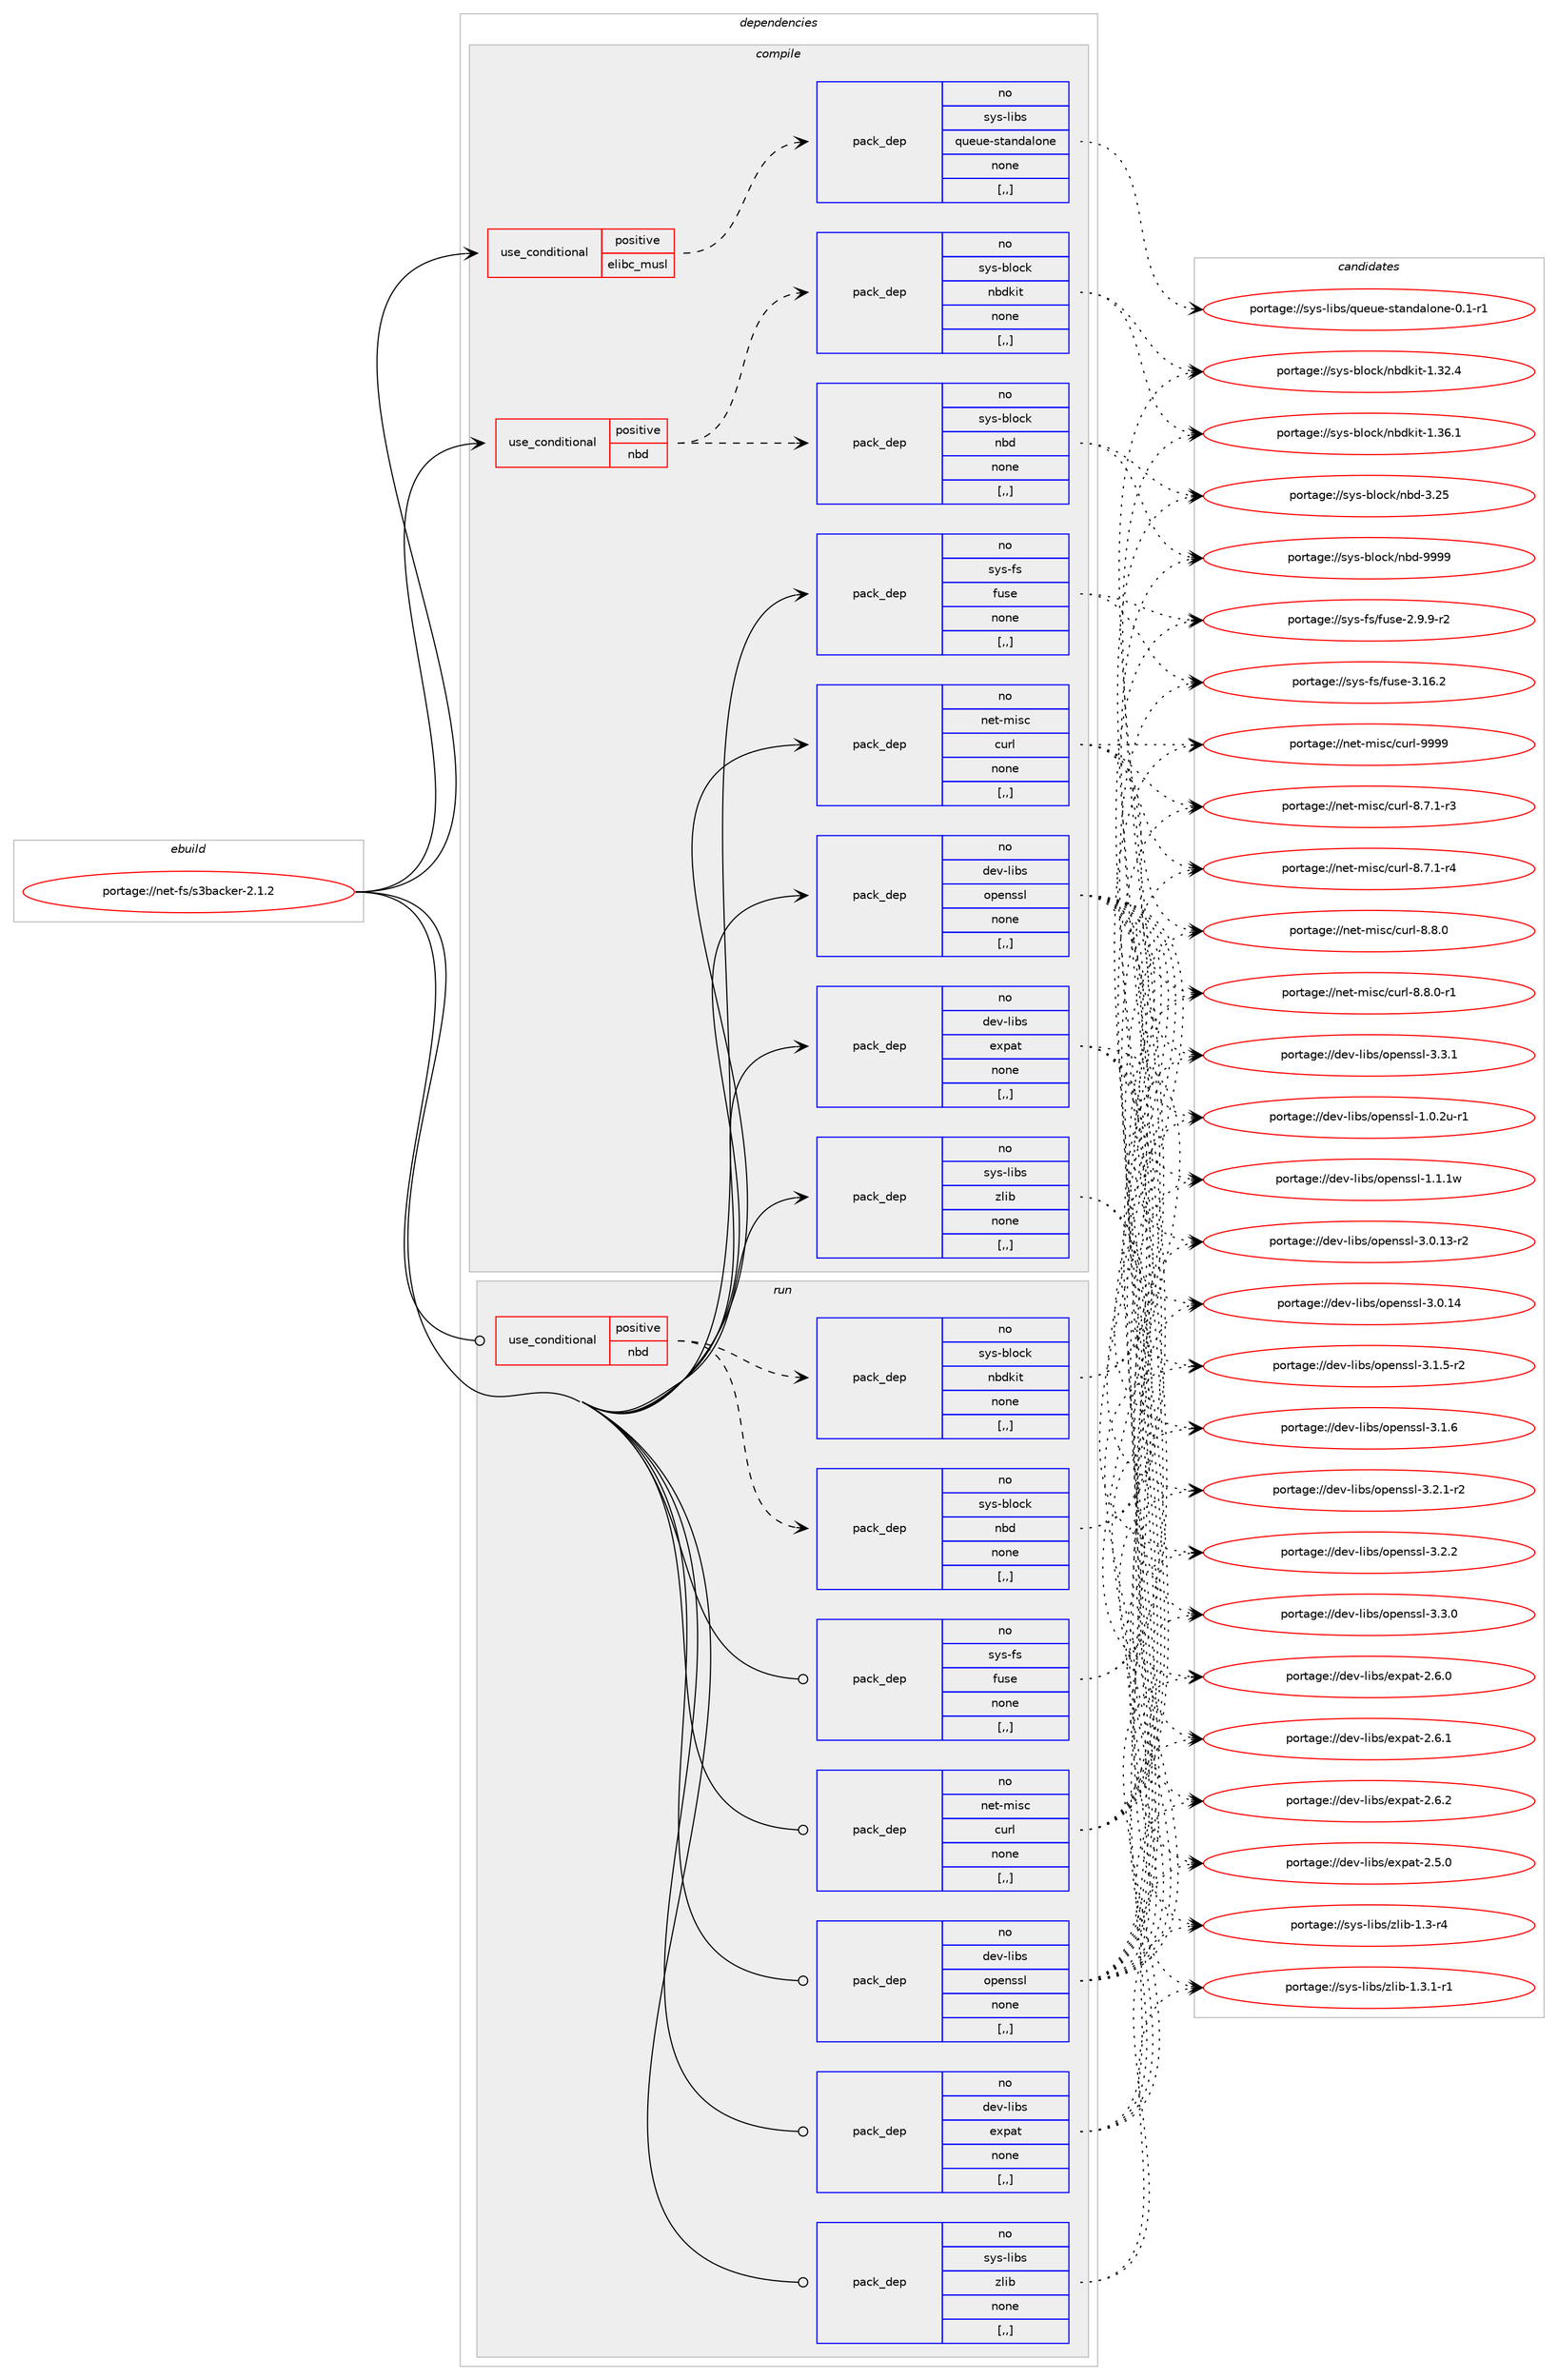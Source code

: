digraph prolog {

# *************
# Graph options
# *************

newrank=true;
concentrate=true;
compound=true;
graph [rankdir=LR,fontname=Helvetica,fontsize=10,ranksep=1.5];#, ranksep=2.5, nodesep=0.2];
edge  [arrowhead=vee];
node  [fontname=Helvetica,fontsize=10];

# **********
# The ebuild
# **********

subgraph cluster_leftcol {
color=gray;
rank=same;
label=<<i>ebuild</i>>;
id [label="portage://net-fs/s3backer-2.1.2", color=red, width=4, href="../net-fs/s3backer-2.1.2.svg"];
}

# ****************
# The dependencies
# ****************

subgraph cluster_midcol {
color=gray;
label=<<i>dependencies</i>>;
subgraph cluster_compile {
fillcolor="#eeeeee";
style=filled;
label=<<i>compile</i>>;
subgraph cond87936 {
dependency339161 [label=<<TABLE BORDER="0" CELLBORDER="1" CELLSPACING="0" CELLPADDING="4"><TR><TD ROWSPAN="3" CELLPADDING="10">use_conditional</TD></TR><TR><TD>positive</TD></TR><TR><TD>elibc_musl</TD></TR></TABLE>>, shape=none, color=red];
subgraph pack248686 {
dependency339162 [label=<<TABLE BORDER="0" CELLBORDER="1" CELLSPACING="0" CELLPADDING="4" WIDTH="220"><TR><TD ROWSPAN="6" CELLPADDING="30">pack_dep</TD></TR><TR><TD WIDTH="110">no</TD></TR><TR><TD>sys-libs</TD></TR><TR><TD>queue-standalone</TD></TR><TR><TD>none</TD></TR><TR><TD>[,,]</TD></TR></TABLE>>, shape=none, color=blue];
}
dependency339161:e -> dependency339162:w [weight=20,style="dashed",arrowhead="vee"];
}
id:e -> dependency339161:w [weight=20,style="solid",arrowhead="vee"];
subgraph cond87937 {
dependency339163 [label=<<TABLE BORDER="0" CELLBORDER="1" CELLSPACING="0" CELLPADDING="4"><TR><TD ROWSPAN="3" CELLPADDING="10">use_conditional</TD></TR><TR><TD>positive</TD></TR><TR><TD>nbd</TD></TR></TABLE>>, shape=none, color=red];
subgraph pack248687 {
dependency339164 [label=<<TABLE BORDER="0" CELLBORDER="1" CELLSPACING="0" CELLPADDING="4" WIDTH="220"><TR><TD ROWSPAN="6" CELLPADDING="30">pack_dep</TD></TR><TR><TD WIDTH="110">no</TD></TR><TR><TD>sys-block</TD></TR><TR><TD>nbd</TD></TR><TR><TD>none</TD></TR><TR><TD>[,,]</TD></TR></TABLE>>, shape=none, color=blue];
}
dependency339163:e -> dependency339164:w [weight=20,style="dashed",arrowhead="vee"];
subgraph pack248688 {
dependency339165 [label=<<TABLE BORDER="0" CELLBORDER="1" CELLSPACING="0" CELLPADDING="4" WIDTH="220"><TR><TD ROWSPAN="6" CELLPADDING="30">pack_dep</TD></TR><TR><TD WIDTH="110">no</TD></TR><TR><TD>sys-block</TD></TR><TR><TD>nbdkit</TD></TR><TR><TD>none</TD></TR><TR><TD>[,,]</TD></TR></TABLE>>, shape=none, color=blue];
}
dependency339163:e -> dependency339165:w [weight=20,style="dashed",arrowhead="vee"];
}
id:e -> dependency339163:w [weight=20,style="solid",arrowhead="vee"];
subgraph pack248689 {
dependency339166 [label=<<TABLE BORDER="0" CELLBORDER="1" CELLSPACING="0" CELLPADDING="4" WIDTH="220"><TR><TD ROWSPAN="6" CELLPADDING="30">pack_dep</TD></TR><TR><TD WIDTH="110">no</TD></TR><TR><TD>dev-libs</TD></TR><TR><TD>expat</TD></TR><TR><TD>none</TD></TR><TR><TD>[,,]</TD></TR></TABLE>>, shape=none, color=blue];
}
id:e -> dependency339166:w [weight=20,style="solid",arrowhead="vee"];
subgraph pack248690 {
dependency339167 [label=<<TABLE BORDER="0" CELLBORDER="1" CELLSPACING="0" CELLPADDING="4" WIDTH="220"><TR><TD ROWSPAN="6" CELLPADDING="30">pack_dep</TD></TR><TR><TD WIDTH="110">no</TD></TR><TR><TD>dev-libs</TD></TR><TR><TD>openssl</TD></TR><TR><TD>none</TD></TR><TR><TD>[,,]</TD></TR></TABLE>>, shape=none, color=blue];
}
id:e -> dependency339167:w [weight=20,style="solid",arrowhead="vee"];
subgraph pack248691 {
dependency339168 [label=<<TABLE BORDER="0" CELLBORDER="1" CELLSPACING="0" CELLPADDING="4" WIDTH="220"><TR><TD ROWSPAN="6" CELLPADDING="30">pack_dep</TD></TR><TR><TD WIDTH="110">no</TD></TR><TR><TD>net-misc</TD></TR><TR><TD>curl</TD></TR><TR><TD>none</TD></TR><TR><TD>[,,]</TD></TR></TABLE>>, shape=none, color=blue];
}
id:e -> dependency339168:w [weight=20,style="solid",arrowhead="vee"];
subgraph pack248692 {
dependency339169 [label=<<TABLE BORDER="0" CELLBORDER="1" CELLSPACING="0" CELLPADDING="4" WIDTH="220"><TR><TD ROWSPAN="6" CELLPADDING="30">pack_dep</TD></TR><TR><TD WIDTH="110">no</TD></TR><TR><TD>sys-fs</TD></TR><TR><TD>fuse</TD></TR><TR><TD>none</TD></TR><TR><TD>[,,]</TD></TR></TABLE>>, shape=none, color=blue];
}
id:e -> dependency339169:w [weight=20,style="solid",arrowhead="vee"];
subgraph pack248693 {
dependency339170 [label=<<TABLE BORDER="0" CELLBORDER="1" CELLSPACING="0" CELLPADDING="4" WIDTH="220"><TR><TD ROWSPAN="6" CELLPADDING="30">pack_dep</TD></TR><TR><TD WIDTH="110">no</TD></TR><TR><TD>sys-libs</TD></TR><TR><TD>zlib</TD></TR><TR><TD>none</TD></TR><TR><TD>[,,]</TD></TR></TABLE>>, shape=none, color=blue];
}
id:e -> dependency339170:w [weight=20,style="solid",arrowhead="vee"];
}
subgraph cluster_compileandrun {
fillcolor="#eeeeee";
style=filled;
label=<<i>compile and run</i>>;
}
subgraph cluster_run {
fillcolor="#eeeeee";
style=filled;
label=<<i>run</i>>;
subgraph cond87938 {
dependency339171 [label=<<TABLE BORDER="0" CELLBORDER="1" CELLSPACING="0" CELLPADDING="4"><TR><TD ROWSPAN="3" CELLPADDING="10">use_conditional</TD></TR><TR><TD>positive</TD></TR><TR><TD>nbd</TD></TR></TABLE>>, shape=none, color=red];
subgraph pack248694 {
dependency339172 [label=<<TABLE BORDER="0" CELLBORDER="1" CELLSPACING="0" CELLPADDING="4" WIDTH="220"><TR><TD ROWSPAN="6" CELLPADDING="30">pack_dep</TD></TR><TR><TD WIDTH="110">no</TD></TR><TR><TD>sys-block</TD></TR><TR><TD>nbd</TD></TR><TR><TD>none</TD></TR><TR><TD>[,,]</TD></TR></TABLE>>, shape=none, color=blue];
}
dependency339171:e -> dependency339172:w [weight=20,style="dashed",arrowhead="vee"];
subgraph pack248695 {
dependency339173 [label=<<TABLE BORDER="0" CELLBORDER="1" CELLSPACING="0" CELLPADDING="4" WIDTH="220"><TR><TD ROWSPAN="6" CELLPADDING="30">pack_dep</TD></TR><TR><TD WIDTH="110">no</TD></TR><TR><TD>sys-block</TD></TR><TR><TD>nbdkit</TD></TR><TR><TD>none</TD></TR><TR><TD>[,,]</TD></TR></TABLE>>, shape=none, color=blue];
}
dependency339171:e -> dependency339173:w [weight=20,style="dashed",arrowhead="vee"];
}
id:e -> dependency339171:w [weight=20,style="solid",arrowhead="odot"];
subgraph pack248696 {
dependency339174 [label=<<TABLE BORDER="0" CELLBORDER="1" CELLSPACING="0" CELLPADDING="4" WIDTH="220"><TR><TD ROWSPAN="6" CELLPADDING="30">pack_dep</TD></TR><TR><TD WIDTH="110">no</TD></TR><TR><TD>dev-libs</TD></TR><TR><TD>expat</TD></TR><TR><TD>none</TD></TR><TR><TD>[,,]</TD></TR></TABLE>>, shape=none, color=blue];
}
id:e -> dependency339174:w [weight=20,style="solid",arrowhead="odot"];
subgraph pack248697 {
dependency339175 [label=<<TABLE BORDER="0" CELLBORDER="1" CELLSPACING="0" CELLPADDING="4" WIDTH="220"><TR><TD ROWSPAN="6" CELLPADDING="30">pack_dep</TD></TR><TR><TD WIDTH="110">no</TD></TR><TR><TD>dev-libs</TD></TR><TR><TD>openssl</TD></TR><TR><TD>none</TD></TR><TR><TD>[,,]</TD></TR></TABLE>>, shape=none, color=blue];
}
id:e -> dependency339175:w [weight=20,style="solid",arrowhead="odot"];
subgraph pack248698 {
dependency339176 [label=<<TABLE BORDER="0" CELLBORDER="1" CELLSPACING="0" CELLPADDING="4" WIDTH="220"><TR><TD ROWSPAN="6" CELLPADDING="30">pack_dep</TD></TR><TR><TD WIDTH="110">no</TD></TR><TR><TD>net-misc</TD></TR><TR><TD>curl</TD></TR><TR><TD>none</TD></TR><TR><TD>[,,]</TD></TR></TABLE>>, shape=none, color=blue];
}
id:e -> dependency339176:w [weight=20,style="solid",arrowhead="odot"];
subgraph pack248699 {
dependency339177 [label=<<TABLE BORDER="0" CELLBORDER="1" CELLSPACING="0" CELLPADDING="4" WIDTH="220"><TR><TD ROWSPAN="6" CELLPADDING="30">pack_dep</TD></TR><TR><TD WIDTH="110">no</TD></TR><TR><TD>sys-fs</TD></TR><TR><TD>fuse</TD></TR><TR><TD>none</TD></TR><TR><TD>[,,]</TD></TR></TABLE>>, shape=none, color=blue];
}
id:e -> dependency339177:w [weight=20,style="solid",arrowhead="odot"];
subgraph pack248700 {
dependency339178 [label=<<TABLE BORDER="0" CELLBORDER="1" CELLSPACING="0" CELLPADDING="4" WIDTH="220"><TR><TD ROWSPAN="6" CELLPADDING="30">pack_dep</TD></TR><TR><TD WIDTH="110">no</TD></TR><TR><TD>sys-libs</TD></TR><TR><TD>zlib</TD></TR><TR><TD>none</TD></TR><TR><TD>[,,]</TD></TR></TABLE>>, shape=none, color=blue];
}
id:e -> dependency339178:w [weight=20,style="solid",arrowhead="odot"];
}
}

# **************
# The candidates
# **************

subgraph cluster_choices {
rank=same;
color=gray;
label=<<i>candidates</i>>;

subgraph choice248686 {
color=black;
nodesep=1;
choice115121115451081059811547113117101117101451151169711010097108111110101454846494511449 [label="portage://sys-libs/queue-standalone-0.1-r1", color=red, width=4,href="../sys-libs/queue-standalone-0.1-r1.svg"];
dependency339162:e -> choice115121115451081059811547113117101117101451151169711010097108111110101454846494511449:w [style=dotted,weight="100"];
}
subgraph choice248687 {
color=black;
nodesep=1;
choice11512111545981081119910747110981004551465053 [label="portage://sys-block/nbd-3.25", color=red, width=4,href="../sys-block/nbd-3.25.svg"];
choice11512111545981081119910747110981004557575757 [label="portage://sys-block/nbd-9999", color=red, width=4,href="../sys-block/nbd-9999.svg"];
dependency339164:e -> choice11512111545981081119910747110981004551465053:w [style=dotted,weight="100"];
dependency339164:e -> choice11512111545981081119910747110981004557575757:w [style=dotted,weight="100"];
}
subgraph choice248688 {
color=black;
nodesep=1;
choice115121115459810811199107471109810010710511645494651504652 [label="portage://sys-block/nbdkit-1.32.4", color=red, width=4,href="../sys-block/nbdkit-1.32.4.svg"];
choice115121115459810811199107471109810010710511645494651544649 [label="portage://sys-block/nbdkit-1.36.1", color=red, width=4,href="../sys-block/nbdkit-1.36.1.svg"];
dependency339165:e -> choice115121115459810811199107471109810010710511645494651504652:w [style=dotted,weight="100"];
dependency339165:e -> choice115121115459810811199107471109810010710511645494651544649:w [style=dotted,weight="100"];
}
subgraph choice248689 {
color=black;
nodesep=1;
choice10010111845108105981154710112011297116455046534648 [label="portage://dev-libs/expat-2.5.0", color=red, width=4,href="../dev-libs/expat-2.5.0.svg"];
choice10010111845108105981154710112011297116455046544648 [label="portage://dev-libs/expat-2.6.0", color=red, width=4,href="../dev-libs/expat-2.6.0.svg"];
choice10010111845108105981154710112011297116455046544649 [label="portage://dev-libs/expat-2.6.1", color=red, width=4,href="../dev-libs/expat-2.6.1.svg"];
choice10010111845108105981154710112011297116455046544650 [label="portage://dev-libs/expat-2.6.2", color=red, width=4,href="../dev-libs/expat-2.6.2.svg"];
dependency339166:e -> choice10010111845108105981154710112011297116455046534648:w [style=dotted,weight="100"];
dependency339166:e -> choice10010111845108105981154710112011297116455046544648:w [style=dotted,weight="100"];
dependency339166:e -> choice10010111845108105981154710112011297116455046544649:w [style=dotted,weight="100"];
dependency339166:e -> choice10010111845108105981154710112011297116455046544650:w [style=dotted,weight="100"];
}
subgraph choice248690 {
color=black;
nodesep=1;
choice1001011184510810598115471111121011101151151084549464846501174511449 [label="portage://dev-libs/openssl-1.0.2u-r1", color=red, width=4,href="../dev-libs/openssl-1.0.2u-r1.svg"];
choice100101118451081059811547111112101110115115108454946494649119 [label="portage://dev-libs/openssl-1.1.1w", color=red, width=4,href="../dev-libs/openssl-1.1.1w.svg"];
choice100101118451081059811547111112101110115115108455146484649514511450 [label="portage://dev-libs/openssl-3.0.13-r2", color=red, width=4,href="../dev-libs/openssl-3.0.13-r2.svg"];
choice10010111845108105981154711111210111011511510845514648464952 [label="portage://dev-libs/openssl-3.0.14", color=red, width=4,href="../dev-libs/openssl-3.0.14.svg"];
choice1001011184510810598115471111121011101151151084551464946534511450 [label="portage://dev-libs/openssl-3.1.5-r2", color=red, width=4,href="../dev-libs/openssl-3.1.5-r2.svg"];
choice100101118451081059811547111112101110115115108455146494654 [label="portage://dev-libs/openssl-3.1.6", color=red, width=4,href="../dev-libs/openssl-3.1.6.svg"];
choice1001011184510810598115471111121011101151151084551465046494511450 [label="portage://dev-libs/openssl-3.2.1-r2", color=red, width=4,href="../dev-libs/openssl-3.2.1-r2.svg"];
choice100101118451081059811547111112101110115115108455146504650 [label="portage://dev-libs/openssl-3.2.2", color=red, width=4,href="../dev-libs/openssl-3.2.2.svg"];
choice100101118451081059811547111112101110115115108455146514648 [label="portage://dev-libs/openssl-3.3.0", color=red, width=4,href="../dev-libs/openssl-3.3.0.svg"];
choice100101118451081059811547111112101110115115108455146514649 [label="portage://dev-libs/openssl-3.3.1", color=red, width=4,href="../dev-libs/openssl-3.3.1.svg"];
dependency339167:e -> choice1001011184510810598115471111121011101151151084549464846501174511449:w [style=dotted,weight="100"];
dependency339167:e -> choice100101118451081059811547111112101110115115108454946494649119:w [style=dotted,weight="100"];
dependency339167:e -> choice100101118451081059811547111112101110115115108455146484649514511450:w [style=dotted,weight="100"];
dependency339167:e -> choice10010111845108105981154711111210111011511510845514648464952:w [style=dotted,weight="100"];
dependency339167:e -> choice1001011184510810598115471111121011101151151084551464946534511450:w [style=dotted,weight="100"];
dependency339167:e -> choice100101118451081059811547111112101110115115108455146494654:w [style=dotted,weight="100"];
dependency339167:e -> choice1001011184510810598115471111121011101151151084551465046494511450:w [style=dotted,weight="100"];
dependency339167:e -> choice100101118451081059811547111112101110115115108455146504650:w [style=dotted,weight="100"];
dependency339167:e -> choice100101118451081059811547111112101110115115108455146514648:w [style=dotted,weight="100"];
dependency339167:e -> choice100101118451081059811547111112101110115115108455146514649:w [style=dotted,weight="100"];
}
subgraph choice248691 {
color=black;
nodesep=1;
choice110101116451091051159947991171141084556465546494511451 [label="portage://net-misc/curl-8.7.1-r3", color=red, width=4,href="../net-misc/curl-8.7.1-r3.svg"];
choice110101116451091051159947991171141084556465546494511452 [label="portage://net-misc/curl-8.7.1-r4", color=red, width=4,href="../net-misc/curl-8.7.1-r4.svg"];
choice11010111645109105115994799117114108455646564648 [label="portage://net-misc/curl-8.8.0", color=red, width=4,href="../net-misc/curl-8.8.0.svg"];
choice110101116451091051159947991171141084556465646484511449 [label="portage://net-misc/curl-8.8.0-r1", color=red, width=4,href="../net-misc/curl-8.8.0-r1.svg"];
choice110101116451091051159947991171141084557575757 [label="portage://net-misc/curl-9999", color=red, width=4,href="../net-misc/curl-9999.svg"];
dependency339168:e -> choice110101116451091051159947991171141084556465546494511451:w [style=dotted,weight="100"];
dependency339168:e -> choice110101116451091051159947991171141084556465546494511452:w [style=dotted,weight="100"];
dependency339168:e -> choice11010111645109105115994799117114108455646564648:w [style=dotted,weight="100"];
dependency339168:e -> choice110101116451091051159947991171141084556465646484511449:w [style=dotted,weight="100"];
dependency339168:e -> choice110101116451091051159947991171141084557575757:w [style=dotted,weight="100"];
}
subgraph choice248692 {
color=black;
nodesep=1;
choice11512111545102115471021171151014550465746574511450 [label="portage://sys-fs/fuse-2.9.9-r2", color=red, width=4,href="../sys-fs/fuse-2.9.9-r2.svg"];
choice115121115451021154710211711510145514649544650 [label="portage://sys-fs/fuse-3.16.2", color=red, width=4,href="../sys-fs/fuse-3.16.2.svg"];
dependency339169:e -> choice11512111545102115471021171151014550465746574511450:w [style=dotted,weight="100"];
dependency339169:e -> choice115121115451021154710211711510145514649544650:w [style=dotted,weight="100"];
}
subgraph choice248693 {
color=black;
nodesep=1;
choice11512111545108105981154712210810598454946514511452 [label="portage://sys-libs/zlib-1.3-r4", color=red, width=4,href="../sys-libs/zlib-1.3-r4.svg"];
choice115121115451081059811547122108105984549465146494511449 [label="portage://sys-libs/zlib-1.3.1-r1", color=red, width=4,href="../sys-libs/zlib-1.3.1-r1.svg"];
dependency339170:e -> choice11512111545108105981154712210810598454946514511452:w [style=dotted,weight="100"];
dependency339170:e -> choice115121115451081059811547122108105984549465146494511449:w [style=dotted,weight="100"];
}
subgraph choice248694 {
color=black;
nodesep=1;
choice11512111545981081119910747110981004551465053 [label="portage://sys-block/nbd-3.25", color=red, width=4,href="../sys-block/nbd-3.25.svg"];
choice11512111545981081119910747110981004557575757 [label="portage://sys-block/nbd-9999", color=red, width=4,href="../sys-block/nbd-9999.svg"];
dependency339172:e -> choice11512111545981081119910747110981004551465053:w [style=dotted,weight="100"];
dependency339172:e -> choice11512111545981081119910747110981004557575757:w [style=dotted,weight="100"];
}
subgraph choice248695 {
color=black;
nodesep=1;
choice115121115459810811199107471109810010710511645494651504652 [label="portage://sys-block/nbdkit-1.32.4", color=red, width=4,href="../sys-block/nbdkit-1.32.4.svg"];
choice115121115459810811199107471109810010710511645494651544649 [label="portage://sys-block/nbdkit-1.36.1", color=red, width=4,href="../sys-block/nbdkit-1.36.1.svg"];
dependency339173:e -> choice115121115459810811199107471109810010710511645494651504652:w [style=dotted,weight="100"];
dependency339173:e -> choice115121115459810811199107471109810010710511645494651544649:w [style=dotted,weight="100"];
}
subgraph choice248696 {
color=black;
nodesep=1;
choice10010111845108105981154710112011297116455046534648 [label="portage://dev-libs/expat-2.5.0", color=red, width=4,href="../dev-libs/expat-2.5.0.svg"];
choice10010111845108105981154710112011297116455046544648 [label="portage://dev-libs/expat-2.6.0", color=red, width=4,href="../dev-libs/expat-2.6.0.svg"];
choice10010111845108105981154710112011297116455046544649 [label="portage://dev-libs/expat-2.6.1", color=red, width=4,href="../dev-libs/expat-2.6.1.svg"];
choice10010111845108105981154710112011297116455046544650 [label="portage://dev-libs/expat-2.6.2", color=red, width=4,href="../dev-libs/expat-2.6.2.svg"];
dependency339174:e -> choice10010111845108105981154710112011297116455046534648:w [style=dotted,weight="100"];
dependency339174:e -> choice10010111845108105981154710112011297116455046544648:w [style=dotted,weight="100"];
dependency339174:e -> choice10010111845108105981154710112011297116455046544649:w [style=dotted,weight="100"];
dependency339174:e -> choice10010111845108105981154710112011297116455046544650:w [style=dotted,weight="100"];
}
subgraph choice248697 {
color=black;
nodesep=1;
choice1001011184510810598115471111121011101151151084549464846501174511449 [label="portage://dev-libs/openssl-1.0.2u-r1", color=red, width=4,href="../dev-libs/openssl-1.0.2u-r1.svg"];
choice100101118451081059811547111112101110115115108454946494649119 [label="portage://dev-libs/openssl-1.1.1w", color=red, width=4,href="../dev-libs/openssl-1.1.1w.svg"];
choice100101118451081059811547111112101110115115108455146484649514511450 [label="portage://dev-libs/openssl-3.0.13-r2", color=red, width=4,href="../dev-libs/openssl-3.0.13-r2.svg"];
choice10010111845108105981154711111210111011511510845514648464952 [label="portage://dev-libs/openssl-3.0.14", color=red, width=4,href="../dev-libs/openssl-3.0.14.svg"];
choice1001011184510810598115471111121011101151151084551464946534511450 [label="portage://dev-libs/openssl-3.1.5-r2", color=red, width=4,href="../dev-libs/openssl-3.1.5-r2.svg"];
choice100101118451081059811547111112101110115115108455146494654 [label="portage://dev-libs/openssl-3.1.6", color=red, width=4,href="../dev-libs/openssl-3.1.6.svg"];
choice1001011184510810598115471111121011101151151084551465046494511450 [label="portage://dev-libs/openssl-3.2.1-r2", color=red, width=4,href="../dev-libs/openssl-3.2.1-r2.svg"];
choice100101118451081059811547111112101110115115108455146504650 [label="portage://dev-libs/openssl-3.2.2", color=red, width=4,href="../dev-libs/openssl-3.2.2.svg"];
choice100101118451081059811547111112101110115115108455146514648 [label="portage://dev-libs/openssl-3.3.0", color=red, width=4,href="../dev-libs/openssl-3.3.0.svg"];
choice100101118451081059811547111112101110115115108455146514649 [label="portage://dev-libs/openssl-3.3.1", color=red, width=4,href="../dev-libs/openssl-3.3.1.svg"];
dependency339175:e -> choice1001011184510810598115471111121011101151151084549464846501174511449:w [style=dotted,weight="100"];
dependency339175:e -> choice100101118451081059811547111112101110115115108454946494649119:w [style=dotted,weight="100"];
dependency339175:e -> choice100101118451081059811547111112101110115115108455146484649514511450:w [style=dotted,weight="100"];
dependency339175:e -> choice10010111845108105981154711111210111011511510845514648464952:w [style=dotted,weight="100"];
dependency339175:e -> choice1001011184510810598115471111121011101151151084551464946534511450:w [style=dotted,weight="100"];
dependency339175:e -> choice100101118451081059811547111112101110115115108455146494654:w [style=dotted,weight="100"];
dependency339175:e -> choice1001011184510810598115471111121011101151151084551465046494511450:w [style=dotted,weight="100"];
dependency339175:e -> choice100101118451081059811547111112101110115115108455146504650:w [style=dotted,weight="100"];
dependency339175:e -> choice100101118451081059811547111112101110115115108455146514648:w [style=dotted,weight="100"];
dependency339175:e -> choice100101118451081059811547111112101110115115108455146514649:w [style=dotted,weight="100"];
}
subgraph choice248698 {
color=black;
nodesep=1;
choice110101116451091051159947991171141084556465546494511451 [label="portage://net-misc/curl-8.7.1-r3", color=red, width=4,href="../net-misc/curl-8.7.1-r3.svg"];
choice110101116451091051159947991171141084556465546494511452 [label="portage://net-misc/curl-8.7.1-r4", color=red, width=4,href="../net-misc/curl-8.7.1-r4.svg"];
choice11010111645109105115994799117114108455646564648 [label="portage://net-misc/curl-8.8.0", color=red, width=4,href="../net-misc/curl-8.8.0.svg"];
choice110101116451091051159947991171141084556465646484511449 [label="portage://net-misc/curl-8.8.0-r1", color=red, width=4,href="../net-misc/curl-8.8.0-r1.svg"];
choice110101116451091051159947991171141084557575757 [label="portage://net-misc/curl-9999", color=red, width=4,href="../net-misc/curl-9999.svg"];
dependency339176:e -> choice110101116451091051159947991171141084556465546494511451:w [style=dotted,weight="100"];
dependency339176:e -> choice110101116451091051159947991171141084556465546494511452:w [style=dotted,weight="100"];
dependency339176:e -> choice11010111645109105115994799117114108455646564648:w [style=dotted,weight="100"];
dependency339176:e -> choice110101116451091051159947991171141084556465646484511449:w [style=dotted,weight="100"];
dependency339176:e -> choice110101116451091051159947991171141084557575757:w [style=dotted,weight="100"];
}
subgraph choice248699 {
color=black;
nodesep=1;
choice11512111545102115471021171151014550465746574511450 [label="portage://sys-fs/fuse-2.9.9-r2", color=red, width=4,href="../sys-fs/fuse-2.9.9-r2.svg"];
choice115121115451021154710211711510145514649544650 [label="portage://sys-fs/fuse-3.16.2", color=red, width=4,href="../sys-fs/fuse-3.16.2.svg"];
dependency339177:e -> choice11512111545102115471021171151014550465746574511450:w [style=dotted,weight="100"];
dependency339177:e -> choice115121115451021154710211711510145514649544650:w [style=dotted,weight="100"];
}
subgraph choice248700 {
color=black;
nodesep=1;
choice11512111545108105981154712210810598454946514511452 [label="portage://sys-libs/zlib-1.3-r4", color=red, width=4,href="../sys-libs/zlib-1.3-r4.svg"];
choice115121115451081059811547122108105984549465146494511449 [label="portage://sys-libs/zlib-1.3.1-r1", color=red, width=4,href="../sys-libs/zlib-1.3.1-r1.svg"];
dependency339178:e -> choice11512111545108105981154712210810598454946514511452:w [style=dotted,weight="100"];
dependency339178:e -> choice115121115451081059811547122108105984549465146494511449:w [style=dotted,weight="100"];
}
}

}
